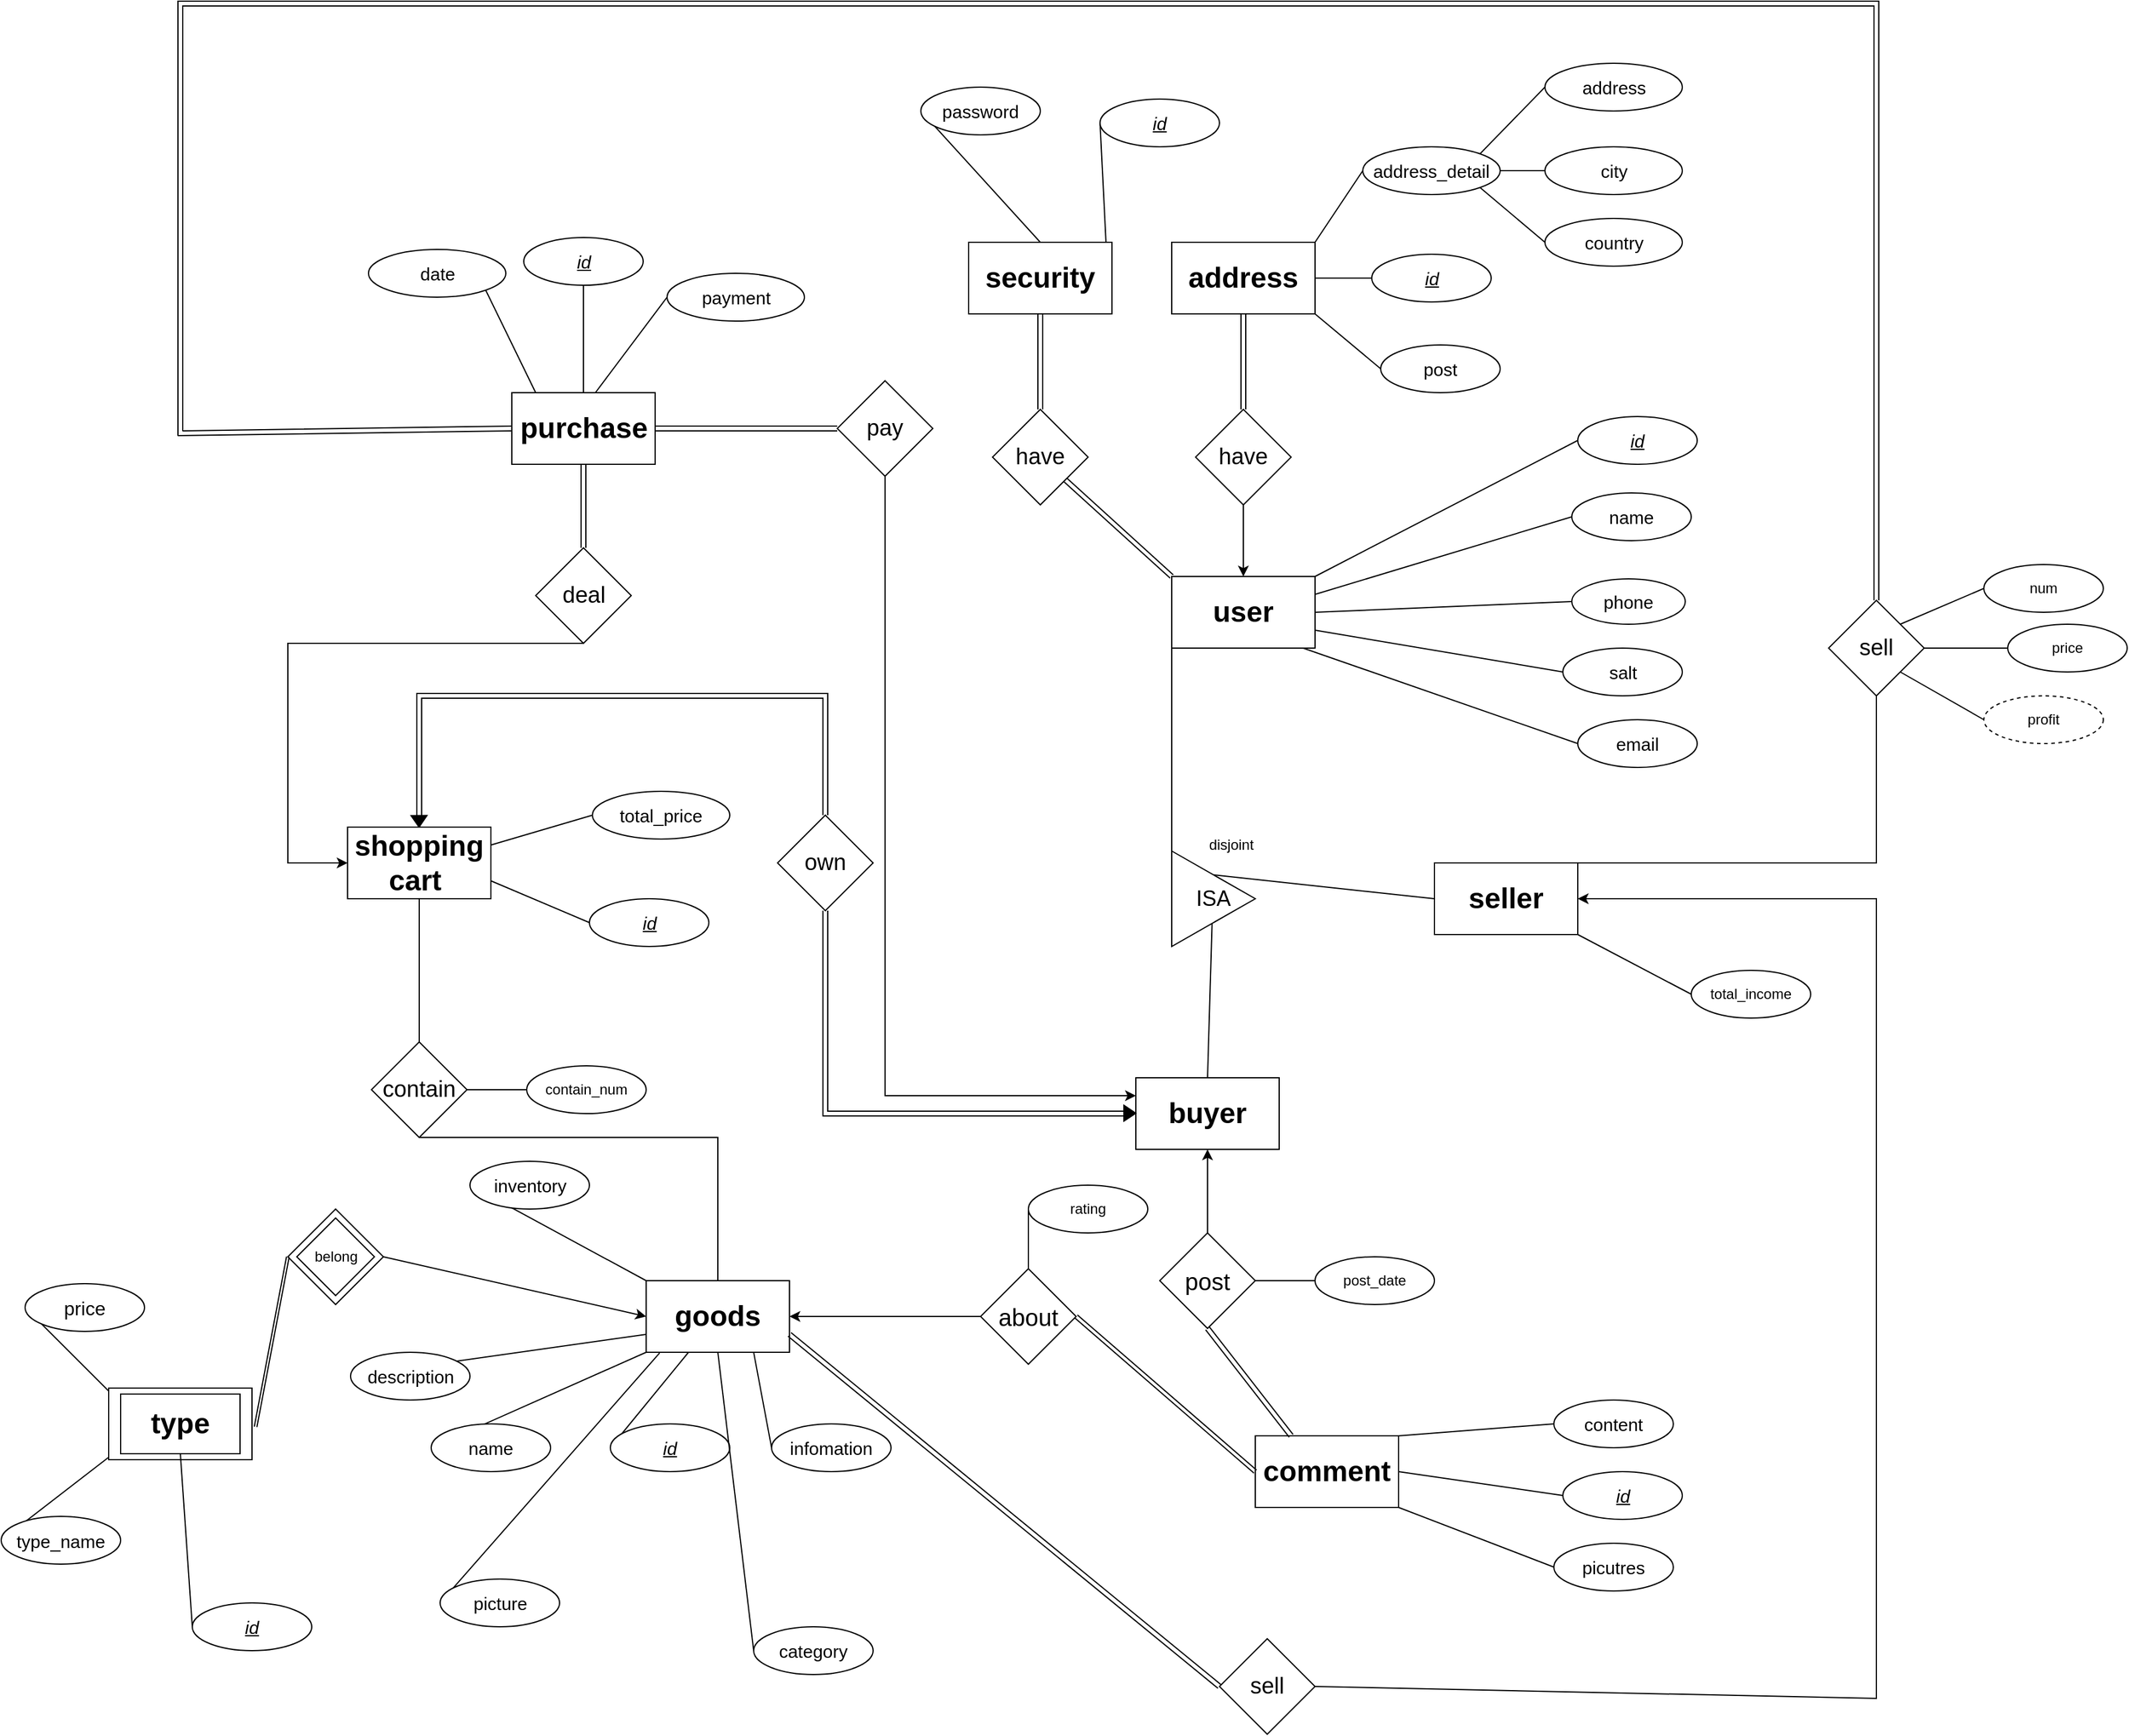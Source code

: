 <mxfile version="22.1.8" type="device">
  <diagram name="Page-1" id="QmgooOB9zh-g-eOi-oqv">
    <mxGraphModel dx="2765" dy="2548" grid="1" gridSize="10" guides="1" tooltips="1" connect="1" arrows="1" fold="1" page="1" pageScale="1" pageWidth="850" pageHeight="1100" math="0" shadow="0">
      <root>
        <mxCell id="0" />
        <mxCell id="1" parent="0" />
        <mxCell id="6UBSCnJgMbBsTfhwPMBy-22" style="rounded=0;orthogonalLoop=1;jettySize=auto;html=1;exitX=1;exitY=0.25;exitDx=0;exitDy=0;entryX=0;entryY=0.5;entryDx=0;entryDy=0;endArrow=none;endFill=0;" parent="1" source="6UBSCnJgMbBsTfhwPMBy-1" target="6UBSCnJgMbBsTfhwPMBy-15" edge="1">
          <mxGeometry relative="1" as="geometry" />
        </mxCell>
        <mxCell id="6UBSCnJgMbBsTfhwPMBy-28" style="rounded=0;orthogonalLoop=1;jettySize=auto;html=1;exitX=1;exitY=1;exitDx=0;exitDy=0;entryX=0;entryY=0.5;entryDx=0;entryDy=0;endArrow=none;endFill=0;" parent="1" target="6UBSCnJgMbBsTfhwPMBy-19" edge="1">
          <mxGeometry relative="1" as="geometry">
            <mxPoint x="1020" y="-380" as="sourcePoint" />
          </mxGeometry>
        </mxCell>
        <mxCell id="6UBSCnJgMbBsTfhwPMBy-29" style="edgeStyle=none;rounded=0;orthogonalLoop=1;jettySize=auto;html=1;exitX=1;exitY=0;exitDx=0;exitDy=0;entryX=0;entryY=0.5;entryDx=0;entryDy=0;endArrow=none;endFill=0;" parent="1" source="6UBSCnJgMbBsTfhwPMBy-1" target="6UBSCnJgMbBsTfhwPMBy-12" edge="1">
          <mxGeometry relative="1" as="geometry" />
        </mxCell>
        <mxCell id="6UBSCnJgMbBsTfhwPMBy-163" style="edgeStyle=none;rounded=0;orthogonalLoop=1;jettySize=auto;html=1;exitX=0;exitY=1;exitDx=0;exitDy=0;entryX=0;entryY=0.5;entryDx=0;entryDy=0;endArrow=none;endFill=0;" parent="1" source="6UBSCnJgMbBsTfhwPMBy-1" target="6UBSCnJgMbBsTfhwPMBy-162" edge="1">
          <mxGeometry relative="1" as="geometry" />
        </mxCell>
        <mxCell id="6UBSCnJgMbBsTfhwPMBy-1" value="&lt;h1&gt;user&lt;/h1&gt;" style="rounded=0;whiteSpace=wrap;html=1;" parent="1" vertex="1">
          <mxGeometry x="910" y="-440" width="120" height="60" as="geometry" />
        </mxCell>
        <mxCell id="6UBSCnJgMbBsTfhwPMBy-4" value="&lt;h1&gt;goods&lt;/h1&gt;" style="rounded=0;whiteSpace=wrap;html=1;" parent="1" vertex="1">
          <mxGeometry x="470" y="150" width="120" height="60" as="geometry" />
        </mxCell>
        <mxCell id="6UBSCnJgMbBsTfhwPMBy-226" style="edgeStyle=none;rounded=0;orthogonalLoop=1;jettySize=auto;html=1;exitX=0;exitY=0.5;exitDx=0;exitDy=0;entryX=0.5;entryY=0;entryDx=0;entryDy=0;shape=link;" parent="1" source="6UBSCnJgMbBsTfhwPMBy-6" target="6UBSCnJgMbBsTfhwPMBy-228" edge="1">
          <mxGeometry relative="1" as="geometry">
            <mxPoint x="140" y="-563" as="targetPoint" />
            <Array as="points">
              <mxPoint x="80" y="-560" />
              <mxPoint x="80" y="-920" />
              <mxPoint x="1500" y="-920" />
            </Array>
          </mxGeometry>
        </mxCell>
        <mxCell id="6UBSCnJgMbBsTfhwPMBy-6" value="&lt;h1&gt;purchase&lt;/h1&gt;" style="rounded=0;whiteSpace=wrap;html=1;" parent="1" vertex="1">
          <mxGeometry x="357.5" y="-594" width="120" height="60" as="geometry" />
        </mxCell>
        <mxCell id="6UBSCnJgMbBsTfhwPMBy-7" value="&lt;h1&gt;address&lt;/h1&gt;" style="rounded=0;whiteSpace=wrap;html=1;" parent="1" vertex="1">
          <mxGeometry x="910" y="-720" width="120" height="60" as="geometry" />
        </mxCell>
        <mxCell id="6UBSCnJgMbBsTfhwPMBy-8" value="&lt;h1&gt;buyer&lt;br&gt;&lt;/h1&gt;" style="rounded=0;whiteSpace=wrap;html=1;" parent="1" vertex="1">
          <mxGeometry x="880" y="-20" width="120" height="60" as="geometry" />
        </mxCell>
        <mxCell id="6UBSCnJgMbBsTfhwPMBy-9" value="&lt;h1&gt;comment&lt;/h1&gt;" style="rounded=0;whiteSpace=wrap;html=1;" parent="1" vertex="1">
          <mxGeometry x="980" y="280" width="120" height="60" as="geometry" />
        </mxCell>
        <mxCell id="6UBSCnJgMbBsTfhwPMBy-12" value="&lt;font style=&quot;font-size: 15px;&quot;&gt;&lt;i&gt;&lt;u&gt;id&lt;/u&gt;&lt;/i&gt;&lt;/font&gt;" style="ellipse;whiteSpace=wrap;html=1;" parent="1" vertex="1">
          <mxGeometry x="1250" y="-574" width="100" height="40" as="geometry" />
        </mxCell>
        <mxCell id="6UBSCnJgMbBsTfhwPMBy-15" value="&lt;span style=&quot;font-size: 15px;&quot;&gt;name&lt;/span&gt;" style="ellipse;whiteSpace=wrap;html=1;" parent="1" vertex="1">
          <mxGeometry x="1245" y="-510" width="100" height="40" as="geometry" />
        </mxCell>
        <mxCell id="6UBSCnJgMbBsTfhwPMBy-19" value="&lt;font style=&quot;font-size: 15px;&quot;&gt;email&lt;br&gt;&lt;/font&gt;" style="ellipse;whiteSpace=wrap;html=1;" parent="1" vertex="1">
          <mxGeometry x="1250" y="-320" width="100" height="40" as="geometry" />
        </mxCell>
        <mxCell id="6UBSCnJgMbBsTfhwPMBy-149" style="edgeStyle=none;rounded=0;orthogonalLoop=1;jettySize=auto;html=1;exitX=1;exitY=0.5;exitDx=0;exitDy=0;entryX=0;entryY=0.5;entryDx=0;entryDy=0;endArrow=none;endFill=0;" parent="1" target="6UBSCnJgMbBsTfhwPMBy-148" edge="1">
          <mxGeometry relative="1" as="geometry">
            <mxPoint x="1230" y="140" as="sourcePoint" />
          </mxGeometry>
        </mxCell>
        <mxCell id="6UBSCnJgMbBsTfhwPMBy-34" style="edgeStyle=none;rounded=0;orthogonalLoop=1;jettySize=auto;html=1;exitX=1;exitY=0.5;exitDx=0;exitDy=0;entryX=0;entryY=0.5;entryDx=0;entryDy=0;endArrow=none;endFill=0;" parent="1" source="6UBSCnJgMbBsTfhwPMBy-9" target="6UBSCnJgMbBsTfhwPMBy-35" edge="1">
          <mxGeometry relative="1" as="geometry">
            <mxPoint x="1410" y="340" as="sourcePoint" />
          </mxGeometry>
        </mxCell>
        <mxCell id="6UBSCnJgMbBsTfhwPMBy-35" value="&lt;font style=&quot;font-size: 15px;&quot;&gt;&lt;i&gt;&lt;u&gt;id&lt;/u&gt;&lt;/i&gt;&lt;/font&gt;" style="ellipse;whiteSpace=wrap;html=1;" parent="1" vertex="1">
          <mxGeometry x="1237.5" y="310" width="100" height="40" as="geometry" />
        </mxCell>
        <mxCell id="6UBSCnJgMbBsTfhwPMBy-36" style="rounded=0;orthogonalLoop=1;jettySize=auto;html=1;exitX=1;exitY=0;exitDx=0;exitDy=0;entryX=0;entryY=0.5;entryDx=0;entryDy=0;endArrow=none;endFill=0;" parent="1" source="6UBSCnJgMbBsTfhwPMBy-9" target="6UBSCnJgMbBsTfhwPMBy-37" edge="1">
          <mxGeometry relative="1" as="geometry">
            <mxPoint x="1380" y="395" as="sourcePoint" />
          </mxGeometry>
        </mxCell>
        <mxCell id="6UBSCnJgMbBsTfhwPMBy-37" value="&lt;span style=&quot;font-size: 15px;&quot;&gt;content&lt;br&gt;&lt;/span&gt;" style="ellipse;whiteSpace=wrap;html=1;" parent="1" vertex="1">
          <mxGeometry x="1230" y="250" width="100" height="40" as="geometry" />
        </mxCell>
        <mxCell id="6UBSCnJgMbBsTfhwPMBy-43" style="rounded=0;orthogonalLoop=1;jettySize=auto;html=1;exitX=1;exitY=1;exitDx=0;exitDy=0;entryX=0;entryY=0.5;entryDx=0;entryDy=0;endArrow=none;endFill=0;" parent="1" source="6UBSCnJgMbBsTfhwPMBy-9" target="6UBSCnJgMbBsTfhwPMBy-44" edge="1">
          <mxGeometry relative="1" as="geometry">
            <mxPoint x="1400" y="320" as="sourcePoint" />
          </mxGeometry>
        </mxCell>
        <mxCell id="6UBSCnJgMbBsTfhwPMBy-44" value="&lt;span style=&quot;font-size: 15px;&quot;&gt;picutres&lt;br&gt;&lt;/span&gt;" style="ellipse;whiteSpace=wrap;html=1;" parent="1" vertex="1">
          <mxGeometry x="1230" y="370" width="100" height="40" as="geometry" />
        </mxCell>
        <mxCell id="6UBSCnJgMbBsTfhwPMBy-50" style="edgeStyle=none;rounded=0;orthogonalLoop=1;jettySize=auto;html=1;entryX=0;entryY=0.5;entryDx=0;entryDy=0;endArrow=none;endFill=0;exitX=1;exitY=0.75;exitDx=0;exitDy=0;" parent="1" source="6UBSCnJgMbBsTfhwPMBy-3" target="6UBSCnJgMbBsTfhwPMBy-51" edge="1">
          <mxGeometry relative="1" as="geometry">
            <mxPoint x="360" y="-10" as="sourcePoint" />
          </mxGeometry>
        </mxCell>
        <mxCell id="6UBSCnJgMbBsTfhwPMBy-51" value="&lt;font style=&quot;font-size: 15px;&quot;&gt;&lt;i&gt;&lt;u&gt;id&lt;/u&gt;&lt;/i&gt;&lt;/font&gt;" style="ellipse;whiteSpace=wrap;html=1;" parent="1" vertex="1">
          <mxGeometry x="422.5" y="-170" width="100" height="40" as="geometry" />
        </mxCell>
        <mxCell id="6UBSCnJgMbBsTfhwPMBy-54" style="edgeStyle=none;rounded=0;orthogonalLoop=1;jettySize=auto;html=1;entryX=0;entryY=0.5;entryDx=0;entryDy=0;endArrow=none;endFill=0;exitX=1;exitY=0.5;exitDx=0;exitDy=0;" parent="1" source="6UBSCnJgMbBsTfhwPMBy-7" target="6UBSCnJgMbBsTfhwPMBy-55" edge="1">
          <mxGeometry relative="1" as="geometry">
            <mxPoint x="980" y="-650" as="sourcePoint" />
          </mxGeometry>
        </mxCell>
        <mxCell id="6UBSCnJgMbBsTfhwPMBy-55" value="&lt;font style=&quot;font-size: 15px;&quot;&gt;&lt;i&gt;&lt;u&gt;id&lt;/u&gt;&lt;/i&gt;&lt;/font&gt;" style="ellipse;whiteSpace=wrap;html=1;" parent="1" vertex="1">
          <mxGeometry x="1077.5" y="-710" width="100" height="40" as="geometry" />
        </mxCell>
        <mxCell id="6UBSCnJgMbBsTfhwPMBy-56" style="edgeStyle=none;rounded=0;orthogonalLoop=1;jettySize=auto;html=1;entryX=0;entryY=0.5;entryDx=0;entryDy=0;endArrow=none;endFill=0;" parent="1" source="6UBSCnJgMbBsTfhwPMBy-4" target="6UBSCnJgMbBsTfhwPMBy-57" edge="1">
          <mxGeometry relative="1" as="geometry">
            <mxPoint x="550" y="320" as="sourcePoint" />
          </mxGeometry>
        </mxCell>
        <mxCell id="6UBSCnJgMbBsTfhwPMBy-57" value="&lt;font style=&quot;font-size: 15px;&quot;&gt;&lt;i&gt;&lt;u&gt;id&lt;/u&gt;&lt;/i&gt;&lt;/font&gt;" style="ellipse;whiteSpace=wrap;html=1;" parent="1" vertex="1">
          <mxGeometry x="440" y="270" width="100" height="40" as="geometry" />
        </mxCell>
        <mxCell id="6UBSCnJgMbBsTfhwPMBy-64" style="edgeStyle=none;rounded=0;orthogonalLoop=1;jettySize=auto;html=1;exitX=1;exitY=0.5;exitDx=0;exitDy=0;entryX=0;entryY=0.5;entryDx=0;entryDy=0;endArrow=none;endFill=0;shape=link;width=3.333;" parent="1" source="6UBSCnJgMbBsTfhwPMBy-61" target="6UBSCnJgMbBsTfhwPMBy-9" edge="1">
          <mxGeometry relative="1" as="geometry">
            <mxPoint x="1040" y="420" as="sourcePoint" />
          </mxGeometry>
        </mxCell>
        <mxCell id="6UBSCnJgMbBsTfhwPMBy-147" style="edgeStyle=none;rounded=0;orthogonalLoop=1;jettySize=auto;html=1;exitX=0;exitY=0.5;exitDx=0;exitDy=0;" parent="1" source="6UBSCnJgMbBsTfhwPMBy-61" target="6UBSCnJgMbBsTfhwPMBy-4" edge="1">
          <mxGeometry relative="1" as="geometry" />
        </mxCell>
        <mxCell id="6UBSCnJgMbBsTfhwPMBy-61" value="&lt;font style=&quot;font-size: 20px;&quot;&gt;about&lt;/font&gt;" style="rhombus;whiteSpace=wrap;html=1;" parent="1" vertex="1">
          <mxGeometry x="750" y="140" width="80" height="80" as="geometry" />
        </mxCell>
        <mxCell id="6UBSCnJgMbBsTfhwPMBy-70" style="rounded=0;orthogonalLoop=1;jettySize=auto;html=1;exitX=0;exitY=0.75;exitDx=0;exitDy=0;entryX=0;entryY=0.5;entryDx=0;entryDy=0;endArrow=none;endFill=0;" parent="1" target="6UBSCnJgMbBsTfhwPMBy-71" edge="1" source="6UBSCnJgMbBsTfhwPMBy-4">
          <mxGeometry relative="1" as="geometry">
            <mxPoint x="470" y="185" as="sourcePoint" />
          </mxGeometry>
        </mxCell>
        <mxCell id="6UBSCnJgMbBsTfhwPMBy-71" value="&lt;span style=&quot;font-size: 15px;&quot;&gt;description&lt;/span&gt;" style="ellipse;whiteSpace=wrap;html=1;" parent="1" vertex="1">
          <mxGeometry x="222.5" y="210" width="100" height="40" as="geometry" />
        </mxCell>
        <mxCell id="6UBSCnJgMbBsTfhwPMBy-76" style="rounded=0;orthogonalLoop=1;jettySize=auto;html=1;exitX=0;exitY=1;exitDx=0;exitDy=0;entryX=0;entryY=0.5;entryDx=0;entryDy=0;endArrow=none;endFill=0;" parent="1" source="6UBSCnJgMbBsTfhwPMBy-4" target="6UBSCnJgMbBsTfhwPMBy-77" edge="1">
          <mxGeometry relative="1" as="geometry">
            <mxPoint x="490" y="205" as="sourcePoint" />
          </mxGeometry>
        </mxCell>
        <mxCell id="6UBSCnJgMbBsTfhwPMBy-77" value="&lt;span style=&quot;font-size: 15px;&quot;&gt;name&lt;/span&gt;" style="ellipse;whiteSpace=wrap;html=1;" parent="1" vertex="1">
          <mxGeometry x="290" y="270" width="100" height="40" as="geometry" />
        </mxCell>
        <mxCell id="6UBSCnJgMbBsTfhwPMBy-81" style="rounded=0;orthogonalLoop=1;jettySize=auto;html=1;exitX=0;exitY=0;exitDx=0;exitDy=0;entryX=0;entryY=0.5;entryDx=0;entryDy=0;endArrow=none;endFill=0;" parent="1" source="6UBSCnJgMbBsTfhwPMBy-4" target="6UBSCnJgMbBsTfhwPMBy-82" edge="1">
          <mxGeometry relative="1" as="geometry">
            <mxPoint x="490" y="185" as="sourcePoint" />
          </mxGeometry>
        </mxCell>
        <mxCell id="6UBSCnJgMbBsTfhwPMBy-82" value="inventory" style="ellipse;whiteSpace=wrap;html=1;fontSize=15;" parent="1" vertex="1">
          <mxGeometry x="322.5" y="50" width="100" height="40" as="geometry" />
        </mxCell>
        <mxCell id="6UBSCnJgMbBsTfhwPMBy-85" style="rounded=0;orthogonalLoop=1;jettySize=auto;html=1;entryX=0;entryY=0.5;entryDx=0;entryDy=0;endArrow=none;endFill=0;exitX=1;exitY=1;exitDx=0;exitDy=0;" parent="1" source="6UBSCnJgMbBsTfhwPMBy-7" edge="1" target="6UBSCnJgMbBsTfhwPMBy-86">
          <mxGeometry relative="1" as="geometry">
            <mxPoint x="880" y="-610" as="sourcePoint" />
            <mxPoint x="1077.5" y="-610" as="targetPoint" />
          </mxGeometry>
        </mxCell>
        <mxCell id="6UBSCnJgMbBsTfhwPMBy-86" value="&lt;span style=&quot;font-size: 15px;&quot;&gt;post&lt;/span&gt;" style="ellipse;whiteSpace=wrap;html=1;" parent="1" vertex="1">
          <mxGeometry x="1085" y="-634" width="100" height="40" as="geometry" />
        </mxCell>
        <mxCell id="6UBSCnJgMbBsTfhwPMBy-91" style="edgeStyle=none;rounded=0;orthogonalLoop=1;jettySize=auto;html=1;exitX=0;exitY=0.5;exitDx=0;exitDy=0;entryX=1;entryY=0.75;entryDx=0;entryDy=0;endArrow=none;endFill=0;shape=link;" parent="1" source="6UBSCnJgMbBsTfhwPMBy-87" target="6UBSCnJgMbBsTfhwPMBy-4" edge="1">
          <mxGeometry relative="1" as="geometry" />
        </mxCell>
        <mxCell id="6UBSCnJgMbBsTfhwPMBy-187" style="edgeStyle=none;rounded=0;orthogonalLoop=1;jettySize=auto;html=1;exitX=1;exitY=0.5;exitDx=0;exitDy=0;entryX=1;entryY=0.5;entryDx=0;entryDy=0;" parent="1" source="6UBSCnJgMbBsTfhwPMBy-87" target="6UBSCnJgMbBsTfhwPMBy-153" edge="1">
          <mxGeometry relative="1" as="geometry">
            <Array as="points">
              <mxPoint x="1500" y="500" />
              <mxPoint x="1500" y="-170" />
            </Array>
          </mxGeometry>
        </mxCell>
        <mxCell id="6UBSCnJgMbBsTfhwPMBy-87" value="&lt;font style=&quot;font-size: 19px;&quot;&gt;sell&lt;/font&gt;" style="rhombus;whiteSpace=wrap;html=1;" parent="1" vertex="1">
          <mxGeometry x="950" y="450" width="80" height="80" as="geometry" />
        </mxCell>
        <mxCell id="6UBSCnJgMbBsTfhwPMBy-93" style="rounded=0;orthogonalLoop=1;jettySize=auto;html=1;exitX=1;exitY=0;exitDx=0;exitDy=0;entryX=0;entryY=0.5;entryDx=0;entryDy=0;endArrow=none;endFill=0;" parent="1" source="6UBSCnJgMbBsTfhwPMBy-7" target="6UBSCnJgMbBsTfhwPMBy-94" edge="1">
          <mxGeometry relative="1" as="geometry">
            <mxPoint x="890" y="-600" as="sourcePoint" />
          </mxGeometry>
        </mxCell>
        <mxCell id="6UBSCnJgMbBsTfhwPMBy-94" value="&lt;span style=&quot;font-size: 15px;&quot;&gt;address_detail&lt;/span&gt;" style="ellipse;whiteSpace=wrap;html=1;" parent="1" vertex="1">
          <mxGeometry x="1070" y="-800" width="115" height="40" as="geometry" />
        </mxCell>
        <mxCell id="6UBSCnJgMbBsTfhwPMBy-96" style="rounded=0;orthogonalLoop=1;jettySize=auto;html=1;exitX=1;exitY=0;exitDx=0;exitDy=0;entryX=0;entryY=0.5;entryDx=0;entryDy=0;endArrow=none;endFill=0;" parent="1" source="6UBSCnJgMbBsTfhwPMBy-94" target="6UBSCnJgMbBsTfhwPMBy-97" edge="1">
          <mxGeometry relative="1" as="geometry">
            <mxPoint x="1157.5" y="-720" as="sourcePoint" />
            <mxPoint x="1257.5" y="-780" as="targetPoint" />
          </mxGeometry>
        </mxCell>
        <mxCell id="6UBSCnJgMbBsTfhwPMBy-97" value="&lt;span style=&quot;font-size: 15px;&quot;&gt;address&lt;/span&gt;" style="ellipse;whiteSpace=wrap;html=1;" parent="1" vertex="1">
          <mxGeometry x="1222.5" y="-870" width="115" height="40" as="geometry" />
        </mxCell>
        <mxCell id="6UBSCnJgMbBsTfhwPMBy-98" style="rounded=0;orthogonalLoop=1;jettySize=auto;html=1;exitX=1;exitY=1;exitDx=0;exitDy=0;entryX=0;entryY=0.5;entryDx=0;entryDy=0;endArrow=none;endFill=0;" parent="1" source="6UBSCnJgMbBsTfhwPMBy-94" target="6UBSCnJgMbBsTfhwPMBy-99" edge="1">
          <mxGeometry relative="1" as="geometry">
            <mxPoint x="1197.5" y="-700" as="sourcePoint" />
          </mxGeometry>
        </mxCell>
        <mxCell id="6UBSCnJgMbBsTfhwPMBy-99" value="&lt;span style=&quot;font-size: 15px;&quot;&gt;country&lt;/span&gt;" style="ellipse;whiteSpace=wrap;html=1;" parent="1" vertex="1">
          <mxGeometry x="1222.5" y="-740" width="115" height="40" as="geometry" />
        </mxCell>
        <mxCell id="6UBSCnJgMbBsTfhwPMBy-100" style="rounded=0;orthogonalLoop=1;jettySize=auto;html=1;exitX=1;exitY=0.5;exitDx=0;exitDy=0;entryX=0;entryY=0.5;entryDx=0;entryDy=0;endArrow=none;endFill=0;" parent="1" source="6UBSCnJgMbBsTfhwPMBy-94" target="6UBSCnJgMbBsTfhwPMBy-101" edge="1">
          <mxGeometry relative="1" as="geometry">
            <mxPoint x="1187.5" y="-710" as="sourcePoint" />
          </mxGeometry>
        </mxCell>
        <mxCell id="6UBSCnJgMbBsTfhwPMBy-101" value="&lt;span style=&quot;font-size: 15px;&quot;&gt;city&lt;br&gt;&lt;/span&gt;" style="ellipse;whiteSpace=wrap;html=1;" parent="1" vertex="1">
          <mxGeometry x="1222.5" y="-800" width="115" height="40" as="geometry" />
        </mxCell>
        <mxCell id="6UBSCnJgMbBsTfhwPMBy-115" style="edgeStyle=none;rounded=0;orthogonalLoop=1;jettySize=auto;html=1;exitX=0.5;exitY=0;exitDx=0;exitDy=0;entryX=0.5;entryY=1;entryDx=0;entryDy=0;endArrow=none;endFill=0;shape=link;" parent="1" source="6UBSCnJgMbBsTfhwPMBy-108" target="6UBSCnJgMbBsTfhwPMBy-7" edge="1">
          <mxGeometry relative="1" as="geometry" />
        </mxCell>
        <mxCell id="6UBSCnJgMbBsTfhwPMBy-146" style="edgeStyle=none;rounded=0;orthogonalLoop=1;jettySize=auto;html=1;exitX=0.5;exitY=1;exitDx=0;exitDy=0;entryX=0.5;entryY=0;entryDx=0;entryDy=0;" parent="1" source="6UBSCnJgMbBsTfhwPMBy-108" target="6UBSCnJgMbBsTfhwPMBy-1" edge="1">
          <mxGeometry relative="1" as="geometry" />
        </mxCell>
        <mxCell id="6UBSCnJgMbBsTfhwPMBy-108" value="&lt;span style=&quot;font-size: 19px;&quot;&gt;have&lt;/span&gt;" style="rhombus;whiteSpace=wrap;html=1;" parent="1" vertex="1">
          <mxGeometry x="930" y="-580" width="80" height="80" as="geometry" />
        </mxCell>
        <mxCell id="6UBSCnJgMbBsTfhwPMBy-109" style="rounded=0;orthogonalLoop=1;jettySize=auto;html=1;exitX=1;exitY=0.5;exitDx=0;exitDy=0;endArrow=none;endFill=0;entryX=0;entryY=0.5;entryDx=0;entryDy=0;" parent="1" source="6UBSCnJgMbBsTfhwPMBy-1" target="6UBSCnJgMbBsTfhwPMBy-112" edge="1">
          <mxGeometry relative="1" as="geometry">
            <mxPoint x="984" y="-380" as="sourcePoint" />
            <mxPoint x="894" y="-250" as="targetPoint" />
          </mxGeometry>
        </mxCell>
        <mxCell id="6UBSCnJgMbBsTfhwPMBy-112" value="phone" style="ellipse;whiteSpace=wrap;html=1;fillColor=none;fontSize=15;" parent="1" vertex="1">
          <mxGeometry x="1245" y="-438" width="95" height="38" as="geometry" />
        </mxCell>
        <mxCell id="6UBSCnJgMbBsTfhwPMBy-124" style="rounded=0;orthogonalLoop=1;jettySize=auto;html=1;exitX=1;exitY=0.25;exitDx=0;exitDy=0;entryX=0;entryY=0.5;entryDx=0;entryDy=0;endArrow=none;endFill=0;" parent="1" source="6UBSCnJgMbBsTfhwPMBy-3" target="6UBSCnJgMbBsTfhwPMBy-125" edge="1">
          <mxGeometry relative="1" as="geometry">
            <mxPoint x="313" y="-174" as="sourcePoint" />
            <mxPoint x="402.5" y="-160" as="targetPoint" />
          </mxGeometry>
        </mxCell>
        <mxCell id="6UBSCnJgMbBsTfhwPMBy-125" value="&lt;span style=&quot;font-size: 15px;&quot;&gt;total_price&lt;/span&gt;" style="ellipse;whiteSpace=wrap;html=1;" parent="1" vertex="1">
          <mxGeometry x="425" y="-260" width="115" height="40" as="geometry" />
        </mxCell>
        <mxCell id="6UBSCnJgMbBsTfhwPMBy-129" style="edgeStyle=none;rounded=0;orthogonalLoop=1;jettySize=auto;html=1;exitX=0.5;exitY=0;exitDx=0;exitDy=0;entryX=0.5;entryY=1;entryDx=0;entryDy=0;endArrow=none;endFill=0;" parent="1" source="6UBSCnJgMbBsTfhwPMBy-130" target="6UBSCnJgMbBsTfhwPMBy-3" edge="1">
          <mxGeometry relative="1" as="geometry">
            <mxPoint x="250" y="-124" as="targetPoint" />
          </mxGeometry>
        </mxCell>
        <mxCell id="6UBSCnJgMbBsTfhwPMBy-130" value="&lt;span style=&quot;font-size: 19px;&quot;&gt;contain&lt;/span&gt;" style="rhombus;whiteSpace=wrap;html=1;" parent="1" vertex="1">
          <mxGeometry x="240" y="-50" width="80" height="80" as="geometry" />
        </mxCell>
        <mxCell id="6UBSCnJgMbBsTfhwPMBy-133" style="edgeStyle=none;rounded=0;orthogonalLoop=1;jettySize=auto;html=1;exitX=0.5;exitY=0;exitDx=0;exitDy=0;entryX=0.5;entryY=1;entryDx=0;entryDy=0;endArrow=none;endFill=0;" parent="1" source="6UBSCnJgMbBsTfhwPMBy-4" target="6UBSCnJgMbBsTfhwPMBy-130" edge="1">
          <mxGeometry relative="1" as="geometry">
            <mxPoint x="249" y="17" as="targetPoint" />
            <mxPoint x="249" y="83" as="sourcePoint" />
            <Array as="points">
              <mxPoint x="530" y="30" />
            </Array>
          </mxGeometry>
        </mxCell>
        <mxCell id="6UBSCnJgMbBsTfhwPMBy-140" style="edgeStyle=none;rounded=0;orthogonalLoop=1;jettySize=auto;html=1;exitX=0.5;exitY=1;exitDx=0;exitDy=0;shape=link;" parent="1" source="6UBSCnJgMbBsTfhwPMBy-139" edge="1">
          <mxGeometry relative="1" as="geometry">
            <mxPoint x="870" y="10" as="targetPoint" />
            <Array as="points">
              <mxPoint x="620" y="10" />
            </Array>
          </mxGeometry>
        </mxCell>
        <mxCell id="6UBSCnJgMbBsTfhwPMBy-141" style="edgeStyle=none;rounded=0;orthogonalLoop=1;jettySize=auto;html=1;exitX=0.5;exitY=0;exitDx=0;exitDy=0;shape=link;" parent="1" source="6UBSCnJgMbBsTfhwPMBy-139" edge="1">
          <mxGeometry relative="1" as="geometry">
            <mxPoint x="280" y="-240" as="targetPoint" />
            <Array as="points">
              <mxPoint x="620" y="-340" />
              <mxPoint x="280" y="-340" />
            </Array>
          </mxGeometry>
        </mxCell>
        <mxCell id="6UBSCnJgMbBsTfhwPMBy-139" value="&lt;font style=&quot;font-size: 19px;&quot;&gt;own&lt;/font&gt;" style="rhombus;whiteSpace=wrap;html=1;" parent="1" vertex="1">
          <mxGeometry x="580" y="-240" width="80" height="80" as="geometry" />
        </mxCell>
        <mxCell id="6UBSCnJgMbBsTfhwPMBy-142" value="" style="shape=mxgraph.arrows2.wedgeArrow;html=1;bendable=0;startWidth=6.667;fillColor=strokeColor;defaultFillColor=invert;defaultGradientColor=invert;rounded=0;" parent="1" edge="1">
          <mxGeometry width="100" height="100" relative="1" as="geometry">
            <mxPoint x="870" y="9.71" as="sourcePoint" />
            <mxPoint x="880" y="9.71" as="targetPoint" />
          </mxGeometry>
        </mxCell>
        <mxCell id="6UBSCnJgMbBsTfhwPMBy-144" value="" style="shape=mxgraph.arrows2.wedgeArrow;html=1;bendable=0;startWidth=6.667;fillColor=strokeColor;defaultFillColor=invert;defaultGradientColor=invert;rounded=0;" parent="1" source="6UBSCnJgMbBsTfhwPMBy-3" edge="1">
          <mxGeometry width="100" height="100" relative="1" as="geometry">
            <mxPoint x="279.83" y="-239.66" as="sourcePoint" />
            <mxPoint x="279.83" y="-230" as="targetPoint" />
          </mxGeometry>
        </mxCell>
        <mxCell id="6UBSCnJgMbBsTfhwPMBy-151" style="edgeStyle=none;rounded=0;orthogonalLoop=1;jettySize=auto;html=1;exitX=1;exitY=0.5;exitDx=0;exitDy=0;entryX=0;entryY=0.5;entryDx=0;entryDy=0;endArrow=none;endFill=0;" parent="1" target="6UBSCnJgMbBsTfhwPMBy-152" edge="1">
          <mxGeometry relative="1" as="geometry">
            <mxPoint x="320" y="-10" as="sourcePoint" />
          </mxGeometry>
        </mxCell>
        <mxCell id="6UBSCnJgMbBsTfhwPMBy-152" value="contain_num" style="ellipse;whiteSpace=wrap;html=1;" parent="1" vertex="1">
          <mxGeometry x="370" y="-30" width="100" height="40" as="geometry" />
        </mxCell>
        <mxCell id="6UBSCnJgMbBsTfhwPMBy-153" value="&lt;h1&gt;seller&lt;br&gt;&lt;/h1&gt;" style="rounded=0;whiteSpace=wrap;html=1;" parent="1" vertex="1">
          <mxGeometry x="1130" y="-200" width="120" height="60" as="geometry" />
        </mxCell>
        <mxCell id="6UBSCnJgMbBsTfhwPMBy-160" style="rounded=0;orthogonalLoop=1;jettySize=auto;html=1;entryX=0;entryY=0.5;entryDx=0;entryDy=0;endArrow=none;endFill=0;exitX=0.75;exitY=1;exitDx=0;exitDy=0;" parent="1" source="6UBSCnJgMbBsTfhwPMBy-4" target="6UBSCnJgMbBsTfhwPMBy-161" edge="1">
          <mxGeometry relative="1" as="geometry">
            <mxPoint x="850" y="310" as="sourcePoint" />
          </mxGeometry>
        </mxCell>
        <mxCell id="6UBSCnJgMbBsTfhwPMBy-161" value="&lt;span style=&quot;font-size: 15px;&quot;&gt;infomation&lt;/span&gt;" style="ellipse;whiteSpace=wrap;html=1;" parent="1" vertex="1">
          <mxGeometry x="575" y="270" width="100" height="40" as="geometry" />
        </mxCell>
        <mxCell id="6UBSCnJgMbBsTfhwPMBy-166" style="edgeStyle=none;rounded=0;orthogonalLoop=1;jettySize=auto;html=1;exitX=0.5;exitY=0;exitDx=0;exitDy=0;entryX=0.5;entryY=0;entryDx=0;entryDy=0;endArrow=none;endFill=0;" parent="1" source="6UBSCnJgMbBsTfhwPMBy-162" target="6UBSCnJgMbBsTfhwPMBy-8" edge="1">
          <mxGeometry relative="1" as="geometry" />
        </mxCell>
        <mxCell id="6UBSCnJgMbBsTfhwPMBy-167" style="edgeStyle=none;rounded=0;orthogonalLoop=1;jettySize=auto;html=1;exitX=0.5;exitY=0;exitDx=0;exitDy=0;entryX=0;entryY=0.5;entryDx=0;entryDy=0;endArrow=none;endFill=0;" parent="1" source="6UBSCnJgMbBsTfhwPMBy-162" target="6UBSCnJgMbBsTfhwPMBy-153" edge="1">
          <mxGeometry relative="1" as="geometry" />
        </mxCell>
        <mxCell id="6UBSCnJgMbBsTfhwPMBy-162" value="&lt;font style=&quot;font-size: 18px;&quot;&gt;ISA&lt;/font&gt;" style="triangle;whiteSpace=wrap;html=1;rotation=0;" parent="1" vertex="1">
          <mxGeometry x="910" y="-210" width="70" height="80" as="geometry" />
        </mxCell>
        <mxCell id="6UBSCnJgMbBsTfhwPMBy-170" style="edgeStyle=none;rounded=0;orthogonalLoop=1;jettySize=auto;html=1;exitX=0.5;exitY=0;exitDx=0;exitDy=0;entryX=0.5;entryY=1;entryDx=0;entryDy=0;" parent="1" source="6UBSCnJgMbBsTfhwPMBy-171" target="6UBSCnJgMbBsTfhwPMBy-8" edge="1">
          <mxGeometry relative="1" as="geometry">
            <mxPoint x="930" y="80" as="targetPoint" />
          </mxGeometry>
        </mxCell>
        <mxCell id="6UBSCnJgMbBsTfhwPMBy-173" style="edgeStyle=none;rounded=0;orthogonalLoop=1;jettySize=auto;html=1;exitX=1;exitY=0.5;exitDx=0;exitDy=0;entryX=0;entryY=0.5;entryDx=0;entryDy=0;endArrow=none;endFill=0;" parent="1" source="6UBSCnJgMbBsTfhwPMBy-171" target="6UBSCnJgMbBsTfhwPMBy-172" edge="1">
          <mxGeometry relative="1" as="geometry" />
        </mxCell>
        <mxCell id="6UBSCnJgMbBsTfhwPMBy-176" style="edgeStyle=none;rounded=0;orthogonalLoop=1;jettySize=auto;html=1;exitX=0.5;exitY=1;exitDx=0;exitDy=0;shape=link;entryX=0.25;entryY=0;entryDx=0;entryDy=0;" parent="1" source="6UBSCnJgMbBsTfhwPMBy-171" target="6UBSCnJgMbBsTfhwPMBy-9" edge="1">
          <mxGeometry relative="1" as="geometry">
            <Array as="points" />
          </mxGeometry>
        </mxCell>
        <mxCell id="6UBSCnJgMbBsTfhwPMBy-171" value="&lt;span style=&quot;font-size: 20px;&quot;&gt;post&lt;/span&gt;" style="rhombus;whiteSpace=wrap;html=1;" parent="1" vertex="1">
          <mxGeometry x="900" y="110" width="80" height="80" as="geometry" />
        </mxCell>
        <mxCell id="6UBSCnJgMbBsTfhwPMBy-172" value="post_date" style="ellipse;whiteSpace=wrap;html=1;" parent="1" vertex="1">
          <mxGeometry x="1030" y="130" width="100" height="40" as="geometry" />
        </mxCell>
        <mxCell id="6UBSCnJgMbBsTfhwPMBy-182" value="" style="edgeStyle=none;rounded=0;orthogonalLoop=1;jettySize=auto;html=1;entryX=0.5;entryY=1;entryDx=0;entryDy=0;endArrow=none;endFill=0;exitX=0.5;exitY=0;exitDx=0;exitDy=0;" parent="1" source="6UBSCnJgMbBsTfhwPMBy-6" target="6UBSCnJgMbBsTfhwPMBy-49" edge="1">
          <mxGeometry relative="1" as="geometry">
            <mxPoint x="202.5" y="-824" as="sourcePoint" />
            <mxPoint x="202.5" y="-924" as="targetPoint" />
          </mxGeometry>
        </mxCell>
        <mxCell id="6UBSCnJgMbBsTfhwPMBy-49" value="&lt;font style=&quot;font-size: 15px;&quot;&gt;&lt;i&gt;&lt;u&gt;id&lt;/u&gt;&lt;/i&gt;&lt;/font&gt;" style="ellipse;whiteSpace=wrap;html=1;" parent="1" vertex="1">
          <mxGeometry x="367.5" y="-724" width="100" height="40" as="geometry" />
        </mxCell>
        <mxCell id="6UBSCnJgMbBsTfhwPMBy-195" style="edgeStyle=none;rounded=0;orthogonalLoop=1;jettySize=auto;html=1;exitX=1;exitY=0;exitDx=0;exitDy=0;entryX=0;entryY=0.5;entryDx=0;entryDy=0;endArrow=none;endFill=0;" parent="1" source="6UBSCnJgMbBsTfhwPMBy-228" target="6UBSCnJgMbBsTfhwPMBy-196" edge="1">
          <mxGeometry relative="1" as="geometry">
            <mxPoint x="1670" y="-570" as="sourcePoint" />
          </mxGeometry>
        </mxCell>
        <mxCell id="6UBSCnJgMbBsTfhwPMBy-196" value="num" style="ellipse;whiteSpace=wrap;html=1;" parent="1" vertex="1">
          <mxGeometry x="1590" y="-450" width="100" height="40" as="geometry" />
        </mxCell>
        <mxCell id="6UBSCnJgMbBsTfhwPMBy-200" style="edgeStyle=none;rounded=0;orthogonalLoop=1;jettySize=auto;html=1;exitX=1;exitY=0.5;exitDx=0;exitDy=0;entryX=0;entryY=0.5;entryDx=0;entryDy=0;endArrow=none;endFill=0;" parent="1" target="6UBSCnJgMbBsTfhwPMBy-201" edge="1">
          <mxGeometry relative="1" as="geometry">
            <mxPoint x="1250" y="-140" as="sourcePoint" />
          </mxGeometry>
        </mxCell>
        <mxCell id="6UBSCnJgMbBsTfhwPMBy-201" value="total_income" style="ellipse;whiteSpace=wrap;html=1;" parent="1" vertex="1">
          <mxGeometry x="1345" y="-110" width="100" height="40" as="geometry" />
        </mxCell>
        <mxCell id="6UBSCnJgMbBsTfhwPMBy-205" style="rounded=0;orthogonalLoop=1;jettySize=auto;html=1;exitX=1;exitY=0.25;exitDx=0;exitDy=0;entryX=0;entryY=0.5;entryDx=0;entryDy=0;endArrow=none;endFill=0;" parent="1" target="6UBSCnJgMbBsTfhwPMBy-206" edge="1">
          <mxGeometry relative="1" as="geometry">
            <mxPoint x="427.5" y="-594" as="sourcePoint" />
            <mxPoint x="490" y="-539" as="targetPoint" />
          </mxGeometry>
        </mxCell>
        <mxCell id="6UBSCnJgMbBsTfhwPMBy-206" value="&lt;span style=&quot;font-size: 15px;&quot;&gt;payment&lt;/span&gt;" style="ellipse;whiteSpace=wrap;html=1;" parent="1" vertex="1">
          <mxGeometry x="487.5" y="-694" width="115" height="40" as="geometry" />
        </mxCell>
        <mxCell id="6UBSCnJgMbBsTfhwPMBy-210" style="rounded=0;orthogonalLoop=1;jettySize=auto;html=1;exitX=1;exitY=0.25;exitDx=0;exitDy=0;entryX=1;entryY=1;entryDx=0;entryDy=0;endArrow=none;endFill=0;" parent="1" target="6UBSCnJgMbBsTfhwPMBy-211" edge="1">
          <mxGeometry relative="1" as="geometry">
            <mxPoint x="377.5" y="-594" as="sourcePoint" />
            <mxPoint x="440" y="-539" as="targetPoint" />
          </mxGeometry>
        </mxCell>
        <mxCell id="6UBSCnJgMbBsTfhwPMBy-211" value="&lt;span style=&quot;font-size: 15px;&quot;&gt;date&lt;/span&gt;" style="ellipse;whiteSpace=wrap;html=1;" parent="1" vertex="1">
          <mxGeometry x="237.5" y="-714" width="115" height="40" as="geometry" />
        </mxCell>
        <mxCell id="6UBSCnJgMbBsTfhwPMBy-218" style="edgeStyle=none;rounded=0;orthogonalLoop=1;jettySize=auto;html=1;exitX=0.5;exitY=0;exitDx=0;exitDy=0;shape=link;" parent="1" source="6UBSCnJgMbBsTfhwPMBy-212" target="6UBSCnJgMbBsTfhwPMBy-6" edge="1">
          <mxGeometry relative="1" as="geometry">
            <mxPoint x="417.5" y="-524" as="targetPoint" />
          </mxGeometry>
        </mxCell>
        <mxCell id="6UBSCnJgMbBsTfhwPMBy-219" style="edgeStyle=none;rounded=0;orthogonalLoop=1;jettySize=auto;html=1;exitX=0.5;exitY=1;exitDx=0;exitDy=0;entryX=0;entryY=0.5;entryDx=0;entryDy=0;" parent="1" source="6UBSCnJgMbBsTfhwPMBy-212" target="6UBSCnJgMbBsTfhwPMBy-3" edge="1">
          <mxGeometry relative="1" as="geometry">
            <mxPoint x="367.5" y="-384" as="sourcePoint" />
            <mxPoint x="170" y="-200" as="targetPoint" />
            <Array as="points">
              <mxPoint x="170" y="-384" />
              <mxPoint x="170" y="-200" />
            </Array>
          </mxGeometry>
        </mxCell>
        <mxCell id="6UBSCnJgMbBsTfhwPMBy-212" value="&lt;font style=&quot;font-size: 19px;&quot;&gt;deal&lt;br&gt;&lt;/font&gt;" style="rhombus;whiteSpace=wrap;html=1;" parent="1" vertex="1">
          <mxGeometry x="377.5" y="-464" width="80" height="80" as="geometry" />
        </mxCell>
        <mxCell id="6UBSCnJgMbBsTfhwPMBy-216" value="" style="shape=mxgraph.arrows2.wedgeArrow;html=1;bendable=0;startWidth=6.667;fillColor=strokeColor;defaultFillColor=invert;defaultGradientColor=invert;rounded=0;" parent="1" target="6UBSCnJgMbBsTfhwPMBy-3" edge="1">
          <mxGeometry width="100" height="100" relative="1" as="geometry">
            <mxPoint x="279.83" y="-239.66" as="sourcePoint" />
            <mxPoint x="279.83" y="-230" as="targetPoint" />
          </mxGeometry>
        </mxCell>
        <mxCell id="6UBSCnJgMbBsTfhwPMBy-3" value="&lt;h1&gt;shopping cart&amp;nbsp;&lt;br&gt;&lt;/h1&gt;" style="rounded=0;whiteSpace=wrap;html=1;" parent="1" vertex="1">
          <mxGeometry x="220" y="-230" width="120" height="60" as="geometry" />
        </mxCell>
        <mxCell id="6UBSCnJgMbBsTfhwPMBy-220" style="edgeStyle=none;rounded=0;orthogonalLoop=1;jettySize=auto;html=1;exitX=0;exitY=0.5;exitDx=0;exitDy=0;shape=link;entryX=1;entryY=0.5;entryDx=0;entryDy=0;" parent="1" source="6UBSCnJgMbBsTfhwPMBy-221" target="6UBSCnJgMbBsTfhwPMBy-6" edge="1">
          <mxGeometry relative="1" as="geometry">
            <mxPoint x="590.5" y="-574" as="targetPoint" />
          </mxGeometry>
        </mxCell>
        <mxCell id="6UBSCnJgMbBsTfhwPMBy-223" style="edgeStyle=none;rounded=0;orthogonalLoop=1;jettySize=auto;html=1;exitX=0.5;exitY=1;exitDx=0;exitDy=0;entryX=0;entryY=0.25;entryDx=0;entryDy=0;" parent="1" source="6UBSCnJgMbBsTfhwPMBy-221" target="6UBSCnJgMbBsTfhwPMBy-8" edge="1">
          <mxGeometry relative="1" as="geometry">
            <Array as="points">
              <mxPoint x="670" y="-5" />
            </Array>
          </mxGeometry>
        </mxCell>
        <mxCell id="6UBSCnJgMbBsTfhwPMBy-221" value="&lt;font style=&quot;font-size: 19px;&quot;&gt;pay&lt;br&gt;&lt;/font&gt;" style="rhombus;whiteSpace=wrap;html=1;" parent="1" vertex="1">
          <mxGeometry x="630" y="-604" width="80" height="80" as="geometry" />
        </mxCell>
        <mxCell id="6UBSCnJgMbBsTfhwPMBy-234" style="edgeStyle=none;rounded=0;orthogonalLoop=1;jettySize=auto;html=1;exitX=0.5;exitY=1;exitDx=0;exitDy=0;entryX=1;entryY=0;entryDx=0;entryDy=0;endArrow=none;endFill=0;" parent="1" source="6UBSCnJgMbBsTfhwPMBy-228" target="6UBSCnJgMbBsTfhwPMBy-153" edge="1">
          <mxGeometry relative="1" as="geometry">
            <Array as="points">
              <mxPoint x="1500" y="-200" />
            </Array>
          </mxGeometry>
        </mxCell>
        <mxCell id="6UBSCnJgMbBsTfhwPMBy-228" value="&lt;span style=&quot;font-size: 19px;&quot;&gt;sell&lt;/span&gt;" style="rhombus;whiteSpace=wrap;html=1;" parent="1" vertex="1">
          <mxGeometry x="1460" y="-420" width="80" height="80" as="geometry" />
        </mxCell>
        <mxCell id="6UBSCnJgMbBsTfhwPMBy-230" style="edgeStyle=none;rounded=0;orthogonalLoop=1;jettySize=auto;html=1;entryX=0;entryY=0.5;entryDx=0;entryDy=0;endArrow=none;endFill=0;exitX=1;exitY=1;exitDx=0;exitDy=0;" parent="1" source="6UBSCnJgMbBsTfhwPMBy-228" target="6UBSCnJgMbBsTfhwPMBy-231" edge="1">
          <mxGeometry relative="1" as="geometry">
            <mxPoint x="1520" y="-365" as="sourcePoint" />
          </mxGeometry>
        </mxCell>
        <mxCell id="6UBSCnJgMbBsTfhwPMBy-231" value="profit" style="ellipse;whiteSpace=wrap;html=1;dashed=1;" parent="1" vertex="1">
          <mxGeometry x="1590" y="-340" width="100" height="40" as="geometry" />
        </mxCell>
        <mxCell id="6UBSCnJgMbBsTfhwPMBy-232" style="edgeStyle=none;rounded=0;orthogonalLoop=1;jettySize=auto;html=1;exitX=1;exitY=0.5;exitDx=0;exitDy=0;entryX=0;entryY=0.5;entryDx=0;entryDy=0;endArrow=none;endFill=0;" parent="1" source="6UBSCnJgMbBsTfhwPMBy-228" target="6UBSCnJgMbBsTfhwPMBy-233" edge="1">
          <mxGeometry relative="1" as="geometry">
            <mxPoint x="1540" y="-340" as="sourcePoint" />
          </mxGeometry>
        </mxCell>
        <mxCell id="6UBSCnJgMbBsTfhwPMBy-233" value="price" style="ellipse;whiteSpace=wrap;html=1;" parent="1" vertex="1">
          <mxGeometry x="1610" y="-400" width="100" height="40" as="geometry" />
        </mxCell>
        <mxCell id="XJRDdhlwDgM6eqXqExOu-2" value="disjoint" style="text;html=1;strokeColor=none;fillColor=none;align=center;verticalAlign=middle;whiteSpace=wrap;rounded=0;" vertex="1" parent="1">
          <mxGeometry x="930" y="-230" width="60" height="30" as="geometry" />
        </mxCell>
        <mxCell id="XJRDdhlwDgM6eqXqExOu-3" style="rounded=0;orthogonalLoop=1;jettySize=auto;html=1;entryX=0;entryY=0.5;entryDx=0;entryDy=0;endArrow=none;endFill=0;exitX=0.5;exitY=1;exitDx=0;exitDy=0;" edge="1" parent="1" target="XJRDdhlwDgM6eqXqExOu-4" source="6UBSCnJgMbBsTfhwPMBy-4">
          <mxGeometry relative="1" as="geometry">
            <mxPoint x="540" y="210" as="sourcePoint" />
          </mxGeometry>
        </mxCell>
        <mxCell id="XJRDdhlwDgM6eqXqExOu-4" value="&lt;span style=&quot;font-size: 15px;&quot;&gt;category&lt;/span&gt;" style="ellipse;whiteSpace=wrap;html=1;" vertex="1" parent="1">
          <mxGeometry x="560" y="440" width="100" height="40" as="geometry" />
        </mxCell>
        <mxCell id="XJRDdhlwDgM6eqXqExOu-6" style="rounded=0;orthogonalLoop=1;jettySize=auto;html=1;entryX=0;entryY=0.5;entryDx=0;entryDy=0;endArrow=none;endFill=0;" edge="1" parent="1" target="XJRDdhlwDgM6eqXqExOu-7">
          <mxGeometry relative="1" as="geometry">
            <mxPoint x="50" y="272.5" as="sourcePoint" />
          </mxGeometry>
        </mxCell>
        <mxCell id="XJRDdhlwDgM6eqXqExOu-7" value="price" style="ellipse;whiteSpace=wrap;html=1;fontSize=16;" vertex="1" parent="1">
          <mxGeometry x="-50" y="152.5" width="100" height="40" as="geometry" />
        </mxCell>
        <mxCell id="XJRDdhlwDgM6eqXqExOu-9" style="rounded=0;orthogonalLoop=1;jettySize=auto;html=1;entryX=0;entryY=0.5;entryDx=0;entryDy=0;endArrow=none;endFill=0;" edge="1" parent="1" target="XJRDdhlwDgM6eqXqExOu-10">
          <mxGeometry relative="1" as="geometry">
            <mxPoint x="40" y="282.5" as="sourcePoint" />
          </mxGeometry>
        </mxCell>
        <mxCell id="XJRDdhlwDgM6eqXqExOu-10" value="&lt;span style=&quot;font-size: 15px;&quot;&gt;type_name&lt;/span&gt;" style="ellipse;whiteSpace=wrap;html=1;" vertex="1" parent="1">
          <mxGeometry x="-70" y="347.5" width="100" height="40" as="geometry" />
        </mxCell>
        <mxCell id="XJRDdhlwDgM6eqXqExOu-11" style="edgeStyle=none;rounded=0;orthogonalLoop=1;jettySize=auto;html=1;exitX=0.5;exitY=0;exitDx=0;exitDy=0;entryX=0;entryY=0.5;entryDx=0;entryDy=0;endArrow=none;endFill=0;" edge="1" parent="1" target="XJRDdhlwDgM6eqXqExOu-12" source="6UBSCnJgMbBsTfhwPMBy-61">
          <mxGeometry relative="1" as="geometry">
            <mxPoint x="770" y="90" as="sourcePoint" />
          </mxGeometry>
        </mxCell>
        <mxCell id="XJRDdhlwDgM6eqXqExOu-12" value="rating" style="ellipse;whiteSpace=wrap;html=1;" vertex="1" parent="1">
          <mxGeometry x="790" y="70" width="100" height="40" as="geometry" />
        </mxCell>
        <mxCell id="XJRDdhlwDgM6eqXqExOu-15" style="rounded=0;orthogonalLoop=1;jettySize=auto;html=1;exitX=0.094;exitY=1.009;exitDx=0;exitDy=0;entryX=0;entryY=0.5;entryDx=0;entryDy=0;endArrow=none;endFill=0;exitPerimeter=0;" edge="1" parent="1" target="XJRDdhlwDgM6eqXqExOu-16" source="6UBSCnJgMbBsTfhwPMBy-4">
          <mxGeometry relative="1" as="geometry">
            <mxPoint x="420" y="320" as="sourcePoint" />
          </mxGeometry>
        </mxCell>
        <mxCell id="XJRDdhlwDgM6eqXqExOu-16" value="&lt;span style=&quot;font-size: 15px;&quot;&gt;picture&lt;/span&gt;" style="ellipse;whiteSpace=wrap;html=1;" vertex="1" parent="1">
          <mxGeometry x="297.5" y="400" width="100" height="40" as="geometry" />
        </mxCell>
        <mxCell id="XJRDdhlwDgM6eqXqExOu-18" style="rounded=0;orthogonalLoop=1;jettySize=auto;html=1;exitX=1;exitY=0.75;exitDx=0;exitDy=0;entryX=0;entryY=0.5;entryDx=0;entryDy=0;endArrow=none;endFill=0;" edge="1" parent="1" target="XJRDdhlwDgM6eqXqExOu-19" source="6UBSCnJgMbBsTfhwPMBy-1">
          <mxGeometry relative="1" as="geometry">
            <mxPoint x="1040" y="-445" as="sourcePoint" />
          </mxGeometry>
        </mxCell>
        <mxCell id="XJRDdhlwDgM6eqXqExOu-19" value="&lt;font style=&quot;font-size: 15px;&quot;&gt;salt&lt;/font&gt;" style="ellipse;whiteSpace=wrap;html=1;" vertex="1" parent="1">
          <mxGeometry x="1237.5" y="-380" width="100" height="40" as="geometry" />
        </mxCell>
        <mxCell id="XJRDdhlwDgM6eqXqExOu-20" value="&lt;h1&gt;security&lt;/h1&gt;" style="rounded=0;whiteSpace=wrap;html=1;" vertex="1" parent="1">
          <mxGeometry x="740" y="-720" width="120" height="60" as="geometry" />
        </mxCell>
        <mxCell id="XJRDdhlwDgM6eqXqExOu-21" style="edgeStyle=none;rounded=0;orthogonalLoop=1;jettySize=auto;html=1;exitX=0.5;exitY=0;exitDx=0;exitDy=0;entryX=0.5;entryY=1;entryDx=0;entryDy=0;endArrow=none;endFill=0;shape=link;" edge="1" parent="1" source="XJRDdhlwDgM6eqXqExOu-22">
          <mxGeometry relative="1" as="geometry">
            <mxPoint x="800" y="-660" as="targetPoint" />
          </mxGeometry>
        </mxCell>
        <mxCell id="XJRDdhlwDgM6eqXqExOu-22" value="&lt;span style=&quot;font-size: 19px;&quot;&gt;have&lt;/span&gt;" style="rhombus;whiteSpace=wrap;html=1;" vertex="1" parent="1">
          <mxGeometry x="760" y="-580" width="80" height="80" as="geometry" />
        </mxCell>
        <mxCell id="XJRDdhlwDgM6eqXqExOu-24" style="edgeStyle=none;rounded=0;orthogonalLoop=1;jettySize=auto;html=1;endArrow=none;endFill=0;shape=link;width=-3.846;exitX=0;exitY=0;exitDx=0;exitDy=0;" edge="1" parent="1" source="6UBSCnJgMbBsTfhwPMBy-1" target="XJRDdhlwDgM6eqXqExOu-22">
          <mxGeometry relative="1" as="geometry">
            <mxPoint x="860" y="-590" as="targetPoint" />
            <mxPoint x="880" y="-470" as="sourcePoint" />
          </mxGeometry>
        </mxCell>
        <mxCell id="XJRDdhlwDgM6eqXqExOu-25" style="rounded=0;orthogonalLoop=1;jettySize=auto;html=1;exitX=0.5;exitY=0;exitDx=0;exitDy=0;entryX=0;entryY=0.5;entryDx=0;entryDy=0;endArrow=none;endFill=0;" edge="1" parent="1" target="XJRDdhlwDgM6eqXqExOu-26" source="XJRDdhlwDgM6eqXqExOu-20">
          <mxGeometry relative="1" as="geometry">
            <mxPoint x="710" y="-860" as="sourcePoint" />
          </mxGeometry>
        </mxCell>
        <mxCell id="XJRDdhlwDgM6eqXqExOu-26" value="&lt;font style=&quot;font-size: 15px;&quot;&gt;password&lt;/font&gt;" style="ellipse;whiteSpace=wrap;html=1;" vertex="1" parent="1">
          <mxGeometry x="700" y="-850" width="100" height="40" as="geometry" />
        </mxCell>
        <mxCell id="XJRDdhlwDgM6eqXqExOu-27" style="edgeStyle=none;rounded=0;orthogonalLoop=1;jettySize=auto;html=1;exitX=1;exitY=0;exitDx=0;exitDy=0;entryX=0;entryY=0.5;entryDx=0;entryDy=0;endArrow=none;endFill=0;" edge="1" parent="1" target="XJRDdhlwDgM6eqXqExOu-28">
          <mxGeometry relative="1" as="geometry">
            <mxPoint x="855" y="-720" as="sourcePoint" />
          </mxGeometry>
        </mxCell>
        <mxCell id="XJRDdhlwDgM6eqXqExOu-28" value="&lt;font style=&quot;font-size: 15px;&quot;&gt;&lt;i&gt;&lt;u&gt;id&lt;/u&gt;&lt;/i&gt;&lt;/font&gt;" style="ellipse;whiteSpace=wrap;html=1;" vertex="1" parent="1">
          <mxGeometry x="850" y="-840" width="100" height="40" as="geometry" />
        </mxCell>
        <mxCell id="XJRDdhlwDgM6eqXqExOu-30" value="belong" style="rhombus;whiteSpace=wrap;html=1;" vertex="1" parent="1">
          <mxGeometry x="170" y="90" width="80" height="80" as="geometry" />
        </mxCell>
        <mxCell id="XJRDdhlwDgM6eqXqExOu-31" value="belong" style="rhombus;whiteSpace=wrap;html=1;" vertex="1" parent="1">
          <mxGeometry x="177.5" y="97.5" width="65" height="65" as="geometry" />
        </mxCell>
        <mxCell id="XJRDdhlwDgM6eqXqExOu-32" value="&lt;h1&gt;goods&lt;/h1&gt;" style="rounded=0;whiteSpace=wrap;html=1;movable=1;resizable=1;rotatable=1;deletable=1;editable=1;locked=0;connectable=1;" vertex="1" parent="1">
          <mxGeometry x="20" y="240" width="120" height="60" as="geometry" />
        </mxCell>
        <mxCell id="XJRDdhlwDgM6eqXqExOu-34" value="&lt;h1&gt;type&lt;/h1&gt;" style="rounded=0;whiteSpace=wrap;html=1;movable=1;resizable=1;rotatable=1;deletable=1;editable=1;locked=0;connectable=1;" vertex="1" parent="1">
          <mxGeometry x="30" y="245" width="100" height="50" as="geometry" />
        </mxCell>
        <mxCell id="XJRDdhlwDgM6eqXqExOu-36" style="edgeStyle=none;rounded=0;orthogonalLoop=1;jettySize=auto;html=1;exitX=1;exitY=0.5;exitDx=0;exitDy=0;entryX=0;entryY=0.5;entryDx=0;entryDy=0;" edge="1" parent="1" source="XJRDdhlwDgM6eqXqExOu-30" target="6UBSCnJgMbBsTfhwPMBy-4">
          <mxGeometry relative="1" as="geometry">
            <mxPoint x="390" y="155" as="sourcePoint" />
            <mxPoint x="230" y="155" as="targetPoint" />
          </mxGeometry>
        </mxCell>
        <mxCell id="XJRDdhlwDgM6eqXqExOu-37" style="edgeStyle=none;rounded=0;orthogonalLoop=1;jettySize=auto;html=1;exitX=1.13;exitY=0.55;exitDx=0;exitDy=0;entryX=0;entryY=0.5;entryDx=0;entryDy=0;endArrow=none;endFill=0;shape=link;width=2.222;exitPerimeter=0;" edge="1" parent="1" source="XJRDdhlwDgM6eqXqExOu-34" target="XJRDdhlwDgM6eqXqExOu-30">
          <mxGeometry relative="1" as="geometry">
            <mxPoint x="-20" y="190" as="sourcePoint" />
            <mxPoint x="130" y="320" as="targetPoint" />
          </mxGeometry>
        </mxCell>
        <mxCell id="XJRDdhlwDgM6eqXqExOu-38" style="edgeStyle=none;rounded=0;orthogonalLoop=1;jettySize=auto;html=1;entryX=0;entryY=0.5;entryDx=0;entryDy=0;endArrow=none;endFill=0;exitX=0.5;exitY=1;exitDx=0;exitDy=0;" edge="1" parent="1" target="XJRDdhlwDgM6eqXqExOu-39" source="XJRDdhlwDgM6eqXqExOu-34">
          <mxGeometry relative="1" as="geometry">
            <mxPoint x="155" y="360" as="sourcePoint" />
          </mxGeometry>
        </mxCell>
        <mxCell id="XJRDdhlwDgM6eqXqExOu-39" value="&lt;font style=&quot;font-size: 15px;&quot;&gt;&lt;i&gt;&lt;u&gt;id&lt;/u&gt;&lt;/i&gt;&lt;/font&gt;" style="ellipse;whiteSpace=wrap;html=1;" vertex="1" parent="1">
          <mxGeometry x="90" y="420" width="100" height="40" as="geometry" />
        </mxCell>
      </root>
    </mxGraphModel>
  </diagram>
</mxfile>
